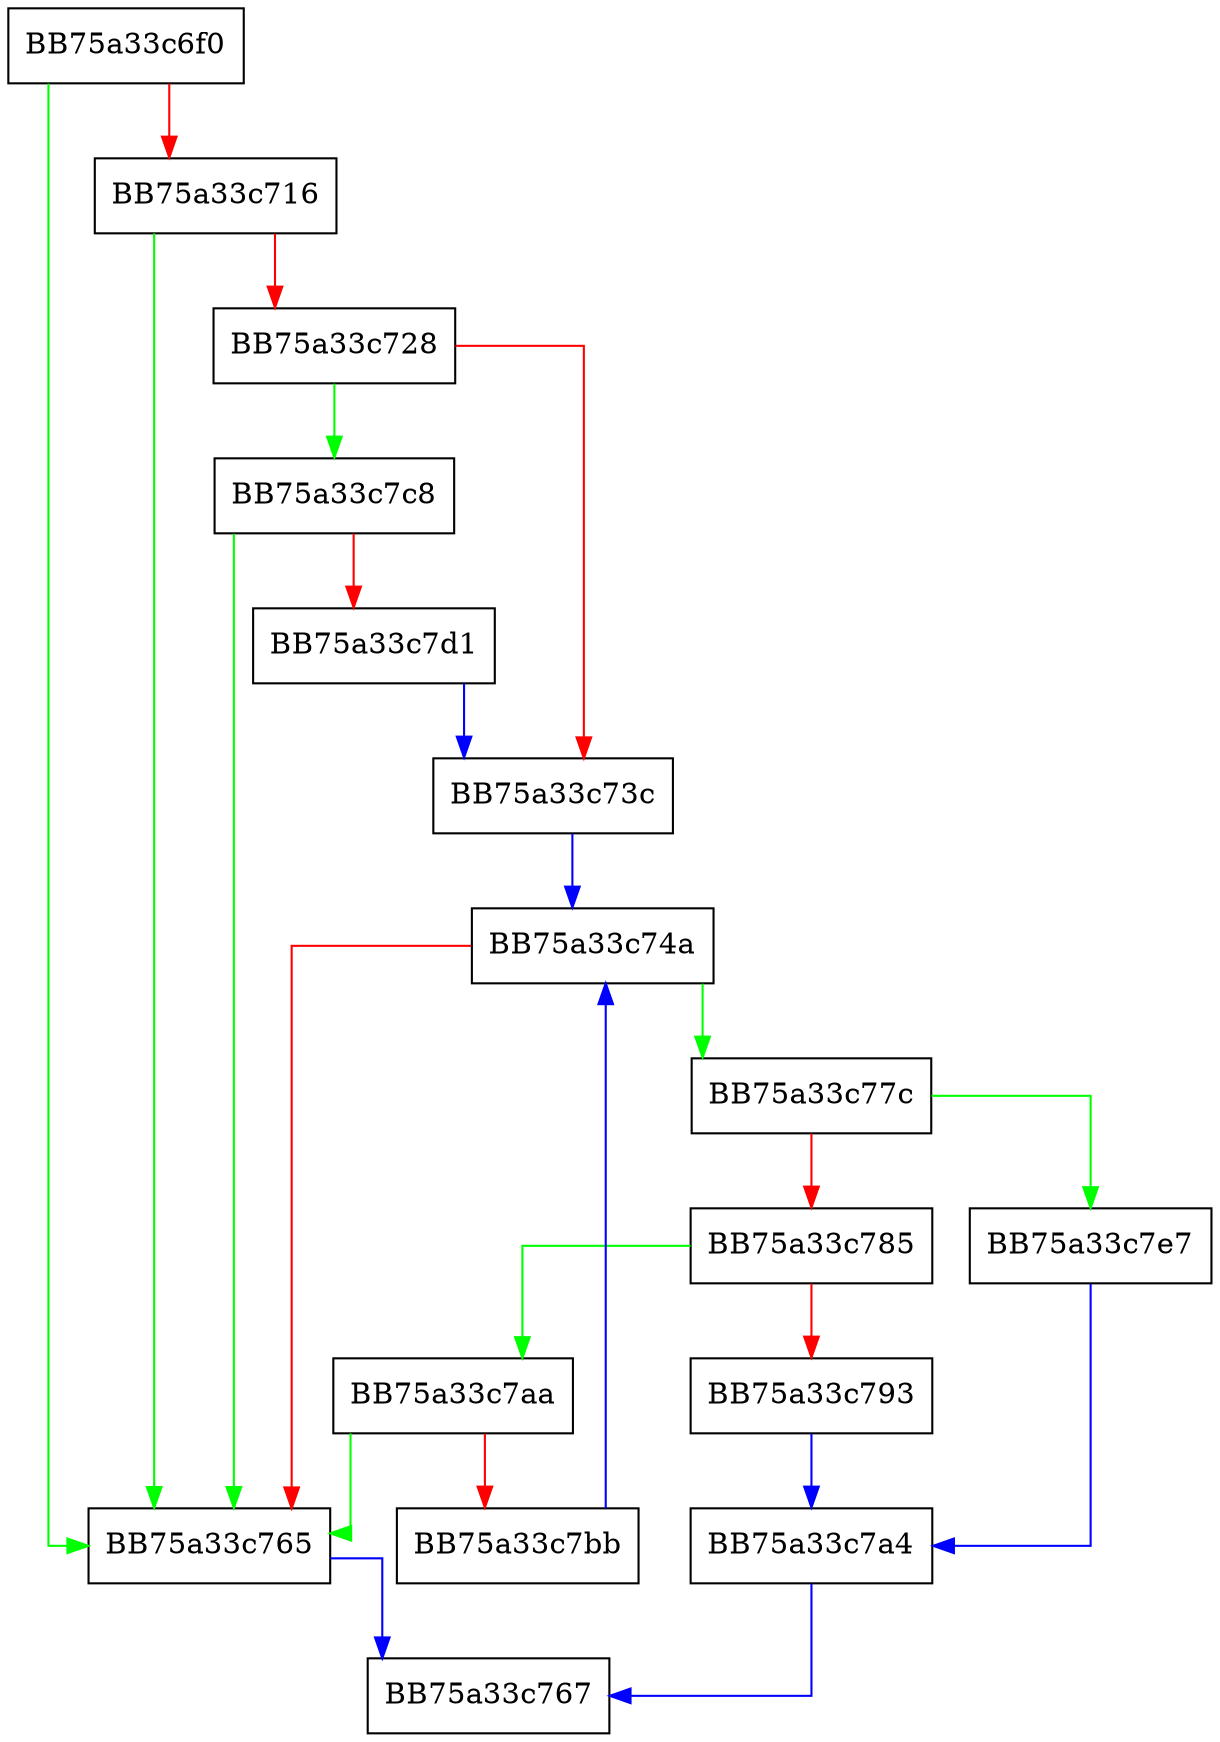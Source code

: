 digraph GetTokenFromSpec {
  node [shape="box"];
  graph [splines=ortho];
  BB75a33c6f0 -> BB75a33c765 [color="green"];
  BB75a33c6f0 -> BB75a33c716 [color="red"];
  BB75a33c716 -> BB75a33c765 [color="green"];
  BB75a33c716 -> BB75a33c728 [color="red"];
  BB75a33c728 -> BB75a33c7c8 [color="green"];
  BB75a33c728 -> BB75a33c73c [color="red"];
  BB75a33c73c -> BB75a33c74a [color="blue"];
  BB75a33c74a -> BB75a33c77c [color="green"];
  BB75a33c74a -> BB75a33c765 [color="red"];
  BB75a33c765 -> BB75a33c767 [color="blue"];
  BB75a33c77c -> BB75a33c7e7 [color="green"];
  BB75a33c77c -> BB75a33c785 [color="red"];
  BB75a33c785 -> BB75a33c7aa [color="green"];
  BB75a33c785 -> BB75a33c793 [color="red"];
  BB75a33c793 -> BB75a33c7a4 [color="blue"];
  BB75a33c7a4 -> BB75a33c767 [color="blue"];
  BB75a33c7aa -> BB75a33c765 [color="green"];
  BB75a33c7aa -> BB75a33c7bb [color="red"];
  BB75a33c7bb -> BB75a33c74a [color="blue"];
  BB75a33c7c8 -> BB75a33c765 [color="green"];
  BB75a33c7c8 -> BB75a33c7d1 [color="red"];
  BB75a33c7d1 -> BB75a33c73c [color="blue"];
  BB75a33c7e7 -> BB75a33c7a4 [color="blue"];
}
